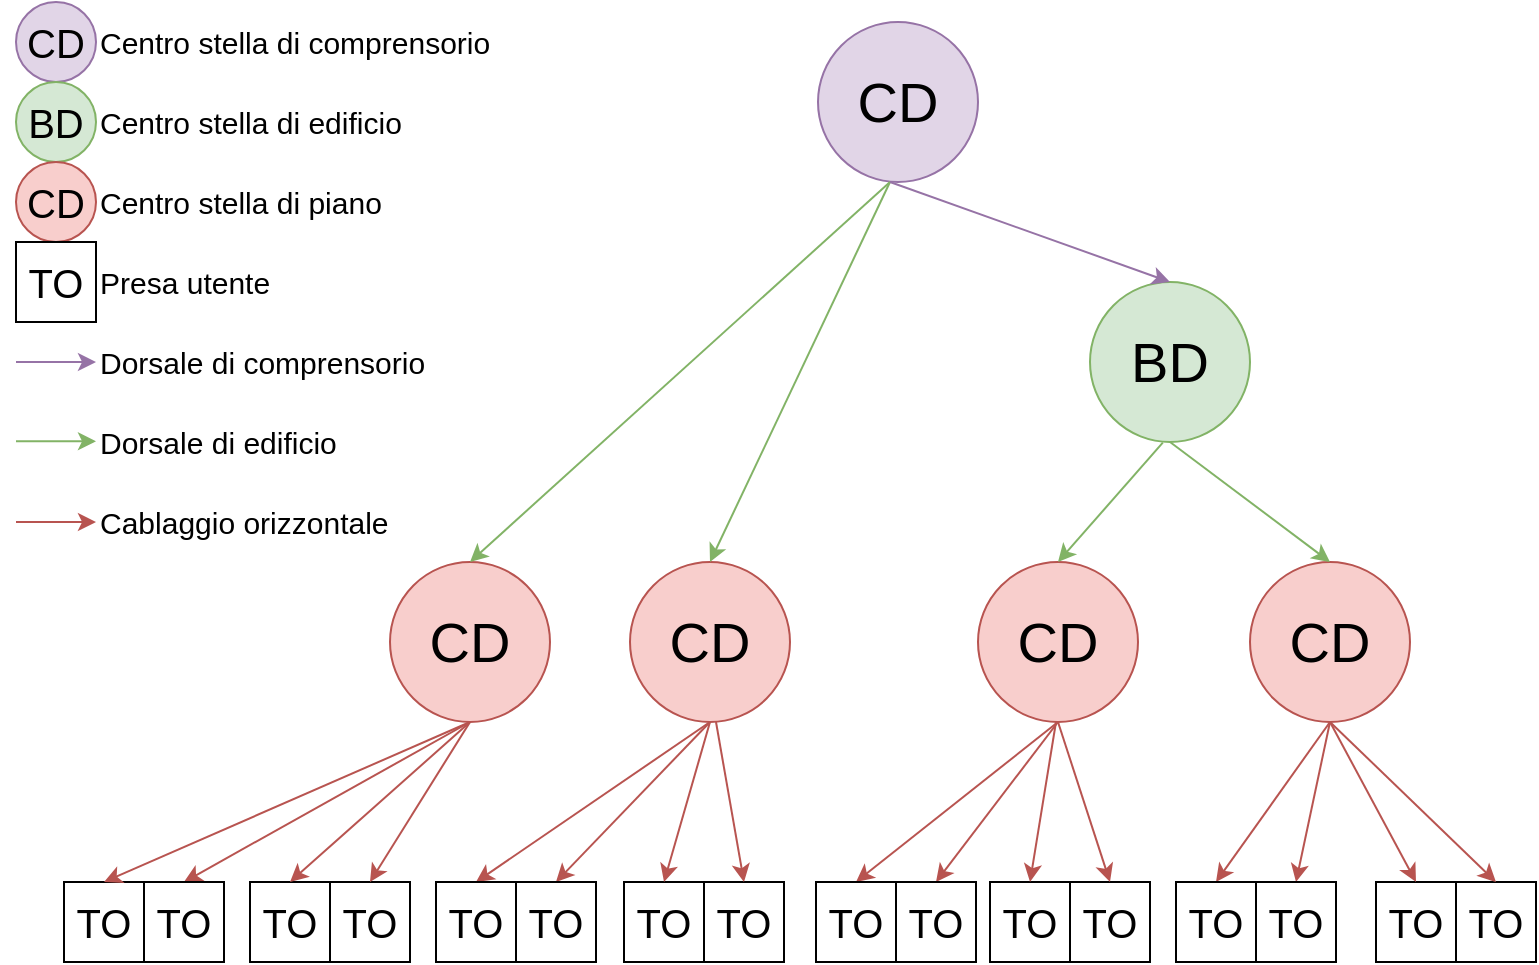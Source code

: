 <mxfile version="13.1.14" type="device"><diagram id="lHKE_YI1tmCpCGSyEBwS" name="Page-1"><mxGraphModel dx="1422" dy="794" grid="0" gridSize="10" guides="1" tooltips="1" connect="1" arrows="1" fold="1" page="1" pageScale="1" pageWidth="827" pageHeight="1169" math="0" shadow="0"><root><mxCell id="0"/><mxCell id="1" parent="0"/><mxCell id="iQvWGxDO4pb14DmDPg-D-1" value="&lt;font style=&quot;font-size: 28px&quot;&gt;CD&lt;/font&gt;" style="ellipse;whiteSpace=wrap;html=1;aspect=fixed;fillColor=#e1d5e7;strokeColor=#9673a6;" parent="1" vertex="1"><mxGeometry x="441" y="50" width="80" height="80" as="geometry"/></mxCell><mxCell id="iQvWGxDO4pb14DmDPg-D-2" value="&lt;font style=&quot;font-size: 28px&quot;&gt;BD&lt;/font&gt;" style="ellipse;whiteSpace=wrap;html=1;aspect=fixed;fillColor=#d5e8d4;strokeColor=#82b366;" parent="1" vertex="1"><mxGeometry x="577" y="180" width="80" height="80" as="geometry"/></mxCell><mxCell id="iQvWGxDO4pb14DmDPg-D-4" value="&lt;font style=&quot;font-size: 28px&quot;&gt;CD&lt;/font&gt;" style="ellipse;whiteSpace=wrap;html=1;aspect=fixed;fillColor=#f8cecc;strokeColor=#b85450;" parent="1" vertex="1"><mxGeometry x="227" y="320" width="80" height="80" as="geometry"/></mxCell><mxCell id="iQvWGxDO4pb14DmDPg-D-5" value="&lt;font style=&quot;font-size: 28px&quot;&gt;CD&lt;/font&gt;" style="ellipse;whiteSpace=wrap;html=1;aspect=fixed;fillColor=#f8cecc;strokeColor=#b85450;" parent="1" vertex="1"><mxGeometry x="347" y="320" width="80" height="80" as="geometry"/></mxCell><mxCell id="iQvWGxDO4pb14DmDPg-D-6" value="&lt;font style=&quot;font-size: 28px&quot;&gt;CD&lt;/font&gt;" style="ellipse;whiteSpace=wrap;html=1;aspect=fixed;fillColor=#f8cecc;strokeColor=#b85450;" parent="1" vertex="1"><mxGeometry x="521" y="320" width="80" height="80" as="geometry"/></mxCell><mxCell id="iQvWGxDO4pb14DmDPg-D-7" value="&lt;font style=&quot;font-size: 28px&quot;&gt;CD&lt;/font&gt;" style="ellipse;whiteSpace=wrap;html=1;aspect=fixed;fillColor=#f8cecc;strokeColor=#b85450;" parent="1" vertex="1"><mxGeometry x="657" y="320" width="80" height="80" as="geometry"/></mxCell><mxCell id="iQvWGxDO4pb14DmDPg-D-8" value="&lt;font style=&quot;font-size: 20px&quot;&gt;TO&lt;/font&gt;" style="whiteSpace=wrap;html=1;aspect=fixed;" parent="1" vertex="1"><mxGeometry x="64" y="480" width="40" height="40" as="geometry"/></mxCell><mxCell id="iQvWGxDO4pb14DmDPg-D-16" value="" style="endArrow=classic;html=1;entryX=0.5;entryY=0;entryDx=0;entryDy=0;fillColor=#d5e8d4;strokeColor=#82b366;" parent="1" target="iQvWGxDO4pb14DmDPg-D-4" edge="1"><mxGeometry width="50" height="50" relative="1" as="geometry"><mxPoint x="477" y="130" as="sourcePoint"/><mxPoint x="507" y="390" as="targetPoint"/></mxGeometry></mxCell><mxCell id="iQvWGxDO4pb14DmDPg-D-18" value="" style="endArrow=classic;html=1;entryX=0.5;entryY=0;entryDx=0;entryDy=0;fillColor=#d5e8d4;strokeColor=#82b366;" parent="1" target="iQvWGxDO4pb14DmDPg-D-5" edge="1"><mxGeometry width="50" height="50" relative="1" as="geometry"><mxPoint x="477" y="130" as="sourcePoint"/><mxPoint x="507" y="390" as="targetPoint"/></mxGeometry></mxCell><mxCell id="iQvWGxDO4pb14DmDPg-D-19" value="" style="endArrow=classic;html=1;entryX=0.5;entryY=0;entryDx=0;entryDy=0;fillColor=#e1d5e7;strokeColor=#9673a6;" parent="1" target="iQvWGxDO4pb14DmDPg-D-2" edge="1"><mxGeometry width="50" height="50" relative="1" as="geometry"><mxPoint x="477" y="130" as="sourcePoint"/><mxPoint x="497" y="200" as="targetPoint"/></mxGeometry></mxCell><mxCell id="iQvWGxDO4pb14DmDPg-D-20" value="" style="endArrow=classic;html=1;exitX=0.455;exitY=1.004;exitDx=0;exitDy=0;exitPerimeter=0;entryX=0.5;entryY=0;entryDx=0;entryDy=0;fillColor=#d5e8d4;strokeColor=#82b366;" parent="1" source="iQvWGxDO4pb14DmDPg-D-2" target="iQvWGxDO4pb14DmDPg-D-6" edge="1"><mxGeometry width="50" height="50" relative="1" as="geometry"><mxPoint x="447" y="250" as="sourcePoint"/><mxPoint x="497" y="200" as="targetPoint"/></mxGeometry></mxCell><mxCell id="iQvWGxDO4pb14DmDPg-D-21" value="" style="endArrow=classic;html=1;entryX=0.5;entryY=0;entryDx=0;entryDy=0;exitX=0.5;exitY=1;exitDx=0;exitDy=0;fillColor=#d5e8d4;strokeColor=#82b366;" parent="1" source="iQvWGxDO4pb14DmDPg-D-2" edge="1"><mxGeometry width="50" height="50" relative="1" as="geometry"><mxPoint x="612" y="262" as="sourcePoint"/><mxPoint x="697" y="320" as="targetPoint"/></mxGeometry></mxCell><mxCell id="iQvWGxDO4pb14DmDPg-D-22" value="" style="endArrow=classic;html=1;exitX=0.5;exitY=1;exitDx=0;exitDy=0;entryX=0.5;entryY=0;entryDx=0;entryDy=0;fillColor=#f8cecc;strokeColor=#b85450;" parent="1" source="iQvWGxDO4pb14DmDPg-D-4" target="iQvWGxDO4pb14DmDPg-D-8" edge="1"><mxGeometry width="50" height="50" relative="1" as="geometry"><mxPoint x="447" y="390" as="sourcePoint"/><mxPoint x="497" y="340" as="targetPoint"/></mxGeometry></mxCell><mxCell id="iQvWGxDO4pb14DmDPg-D-23" value="" style="endArrow=classic;html=1;exitX=0.5;exitY=1;exitDx=0;exitDy=0;entryX=0.5;entryY=0;entryDx=0;entryDy=0;fillColor=#f8cecc;strokeColor=#b85450;" parent="1" source="iQvWGxDO4pb14DmDPg-D-4" target="iQvWGxDO4pb14DmDPg-D-44" edge="1"><mxGeometry width="50" height="50" relative="1" as="geometry"><mxPoint x="447" y="390" as="sourcePoint"/><mxPoint x="242" y="480" as="targetPoint"/></mxGeometry></mxCell><mxCell id="iQvWGxDO4pb14DmDPg-D-24" value="" style="endArrow=classic;html=1;exitX=0.5;exitY=1;exitDx=0;exitDy=0;entryX=0.5;entryY=0;entryDx=0;entryDy=0;fillColor=#f8cecc;strokeColor=#b85450;" parent="1" source="iQvWGxDO4pb14DmDPg-D-5" target="iQvWGxDO4pb14DmDPg-D-47" edge="1"><mxGeometry width="50" height="50" relative="1" as="geometry"><mxPoint x="447" y="390" as="sourcePoint"/><mxPoint x="327" y="480" as="targetPoint"/></mxGeometry></mxCell><mxCell id="iQvWGxDO4pb14DmDPg-D-25" value="" style="endArrow=classic;html=1;exitX=0.5;exitY=1;exitDx=0;exitDy=0;entryX=0.5;entryY=0;entryDx=0;entryDy=0;fillColor=#f8cecc;strokeColor=#b85450;" parent="1" source="iQvWGxDO4pb14DmDPg-D-5" target="iQvWGxDO4pb14DmDPg-D-48" edge="1"><mxGeometry width="50" height="50" relative="1" as="geometry"><mxPoint x="447" y="390" as="sourcePoint"/><mxPoint x="432" y="480" as="targetPoint"/></mxGeometry></mxCell><mxCell id="iQvWGxDO4pb14DmDPg-D-26" value="" style="endArrow=classic;html=1;exitX=0.5;exitY=1;exitDx=0;exitDy=0;entryX=0.5;entryY=0;entryDx=0;entryDy=0;fillColor=#f8cecc;strokeColor=#b85450;" parent="1" source="iQvWGxDO4pb14DmDPg-D-6" target="iQvWGxDO4pb14DmDPg-D-51" edge="1"><mxGeometry width="50" height="50" relative="1" as="geometry"><mxPoint x="447" y="390" as="sourcePoint"/><mxPoint x="532" y="480" as="targetPoint"/></mxGeometry></mxCell><mxCell id="iQvWGxDO4pb14DmDPg-D-27" value="" style="endArrow=classic;html=1;exitX=0.5;exitY=1;exitDx=0;exitDy=0;entryX=0.5;entryY=0;entryDx=0;entryDy=0;fillColor=#f8cecc;strokeColor=#b85450;" parent="1" source="iQvWGxDO4pb14DmDPg-D-6" target="iQvWGxDO4pb14DmDPg-D-52" edge="1"><mxGeometry width="50" height="50" relative="1" as="geometry"><mxPoint x="447" y="390" as="sourcePoint"/><mxPoint x="612" y="480" as="targetPoint"/></mxGeometry></mxCell><mxCell id="iQvWGxDO4pb14DmDPg-D-28" value="" style="endArrow=classic;html=1;exitX=0.5;exitY=1;exitDx=0;exitDy=0;entryX=0.5;entryY=0;entryDx=0;entryDy=0;fillColor=#f8cecc;strokeColor=#b85450;" parent="1" target="iQvWGxDO4pb14DmDPg-D-55" edge="1"><mxGeometry width="50" height="50" relative="1" as="geometry"><mxPoint x="697" y="400" as="sourcePoint"/><mxPoint x="712" y="480" as="targetPoint"/></mxGeometry></mxCell><mxCell id="iQvWGxDO4pb14DmDPg-D-29" value="" style="endArrow=classic;html=1;exitX=0.5;exitY=1;exitDx=0;exitDy=0;entryX=0.5;entryY=0;entryDx=0;entryDy=0;fillColor=#f8cecc;strokeColor=#b85450;" parent="1" target="iQvWGxDO4pb14DmDPg-D-56" edge="1"><mxGeometry width="50" height="50" relative="1" as="geometry"><mxPoint x="697" y="400" as="sourcePoint"/><mxPoint x="802" y="480" as="targetPoint"/></mxGeometry></mxCell><mxCell id="iQvWGxDO4pb14DmDPg-D-30" value="&lt;font style=&quot;font-size: 20px&quot;&gt;CD&lt;/font&gt;" style="ellipse;whiteSpace=wrap;html=1;aspect=fixed;fillColor=#e1d5e7;strokeColor=#9673a6;" parent="1" vertex="1"><mxGeometry x="40" y="40" width="40" height="40" as="geometry"/></mxCell><mxCell id="iQvWGxDO4pb14DmDPg-D-31" value="&lt;font style=&quot;font-size: 20px;&quot;&gt;BD&lt;/font&gt;" style="ellipse;whiteSpace=wrap;html=1;aspect=fixed;fillColor=#d5e8d4;strokeColor=#82b366;fontSize=20;" parent="1" vertex="1"><mxGeometry x="40" y="80" width="40" height="40" as="geometry"/></mxCell><mxCell id="iQvWGxDO4pb14DmDPg-D-32" value="&lt;font style=&quot;font-size: 20px;&quot;&gt;CD&lt;/font&gt;" style="ellipse;whiteSpace=wrap;html=1;aspect=fixed;fillColor=#f8cecc;strokeColor=#b85450;fontSize=20;" parent="1" vertex="1"><mxGeometry x="40" y="120" width="40" height="40" as="geometry"/></mxCell><mxCell id="iQvWGxDO4pb14DmDPg-D-33" value="" style="endArrow=classic;html=1;fillColor=#d5e8d4;strokeColor=#82b366;" parent="1" edge="1"><mxGeometry width="50" height="50" relative="1" as="geometry"><mxPoint x="40" y="259.66" as="sourcePoint"/><mxPoint x="80" y="259.66" as="targetPoint"/></mxGeometry></mxCell><mxCell id="iQvWGxDO4pb14DmDPg-D-34" value="" style="endArrow=classic;html=1;fillColor=#e1d5e7;strokeColor=#9673a6;" parent="1" edge="1"><mxGeometry width="50" height="50" relative="1" as="geometry"><mxPoint x="40" y="220" as="sourcePoint"/><mxPoint x="80" y="220" as="targetPoint"/></mxGeometry></mxCell><mxCell id="iQvWGxDO4pb14DmDPg-D-35" value="" style="endArrow=classic;html=1;fillColor=#f8cecc;strokeColor=#b85450;" parent="1" edge="1"><mxGeometry width="50" height="50" relative="1" as="geometry"><mxPoint x="40" y="300" as="sourcePoint"/><mxPoint x="80" y="300" as="targetPoint"/></mxGeometry></mxCell><mxCell id="iQvWGxDO4pb14DmDPg-D-36" value="&lt;font style=&quot;font-size: 20px&quot;&gt;TO&lt;/font&gt;" style="whiteSpace=wrap;html=1;aspect=fixed;" parent="1" vertex="1"><mxGeometry x="40" y="160" width="40" height="40" as="geometry"/></mxCell><mxCell id="iQvWGxDO4pb14DmDPg-D-37" value="Centro stella di comprensorio" style="text;html=1;strokeColor=none;fillColor=none;align=left;verticalAlign=middle;whiteSpace=wrap;rounded=0;fontSize=15;" parent="1" vertex="1"><mxGeometry x="80" y="50" width="270" height="20" as="geometry"/></mxCell><mxCell id="iQvWGxDO4pb14DmDPg-D-38" value="Centro stella di edificio" style="text;html=1;strokeColor=none;fillColor=none;align=left;verticalAlign=middle;whiteSpace=wrap;rounded=0;fontSize=15;" parent="1" vertex="1"><mxGeometry x="80" y="90" width="270" height="20" as="geometry"/></mxCell><mxCell id="iQvWGxDO4pb14DmDPg-D-39" value="Centro stella di piano" style="text;html=1;strokeColor=none;fillColor=none;align=left;verticalAlign=middle;whiteSpace=wrap;rounded=0;fontSize=15;" parent="1" vertex="1"><mxGeometry x="80" y="130" width="270" height="20" as="geometry"/></mxCell><mxCell id="iQvWGxDO4pb14DmDPg-D-40" value="Presa utente" style="text;html=1;strokeColor=none;fillColor=none;align=left;verticalAlign=middle;whiteSpace=wrap;rounded=0;fontSize=15;" parent="1" vertex="1"><mxGeometry x="80" y="170" width="270" height="20" as="geometry"/></mxCell><mxCell id="iQvWGxDO4pb14DmDPg-D-41" value="Dorsale di comprensorio" style="text;html=1;strokeColor=none;fillColor=none;align=left;verticalAlign=middle;whiteSpace=wrap;rounded=0;fontSize=15;" parent="1" vertex="1"><mxGeometry x="80" y="210" width="270" height="20" as="geometry"/></mxCell><mxCell id="iQvWGxDO4pb14DmDPg-D-42" value="Dorsale di edificio" style="text;html=1;strokeColor=none;fillColor=none;align=left;verticalAlign=middle;whiteSpace=wrap;rounded=0;fontSize=15;" parent="1" vertex="1"><mxGeometry x="80" y="250" width="270" height="20" as="geometry"/></mxCell><mxCell id="iQvWGxDO4pb14DmDPg-D-43" value="Cablaggio orizzontale" style="text;html=1;strokeColor=none;fillColor=none;align=left;verticalAlign=middle;whiteSpace=wrap;rounded=0;fontSize=15;" parent="1" vertex="1"><mxGeometry x="80" y="290" width="270" height="20" as="geometry"/></mxCell><mxCell id="iQvWGxDO4pb14DmDPg-D-44" value="&lt;font style=&quot;font-size: 20px&quot;&gt;TO&lt;/font&gt;" style="whiteSpace=wrap;html=1;aspect=fixed;" parent="1" vertex="1"><mxGeometry x="104" y="480" width="40" height="40" as="geometry"/></mxCell><mxCell id="iQvWGxDO4pb14DmDPg-D-45" value="&lt;font style=&quot;font-size: 20px&quot;&gt;TO&lt;/font&gt;" style="whiteSpace=wrap;html=1;aspect=fixed;" parent="1" vertex="1"><mxGeometry x="157" y="480" width="40" height="40" as="geometry"/></mxCell><mxCell id="iQvWGxDO4pb14DmDPg-D-46" value="&lt;font style=&quot;font-size: 20px&quot;&gt;TO&lt;/font&gt;" style="whiteSpace=wrap;html=1;aspect=fixed;" parent="1" vertex="1"><mxGeometry x="197" y="480" width="40" height="40" as="geometry"/></mxCell><mxCell id="iQvWGxDO4pb14DmDPg-D-47" value="&lt;font style=&quot;font-size: 20px&quot;&gt;TO&lt;/font&gt;" style="whiteSpace=wrap;html=1;aspect=fixed;" parent="1" vertex="1"><mxGeometry x="250" y="480" width="40" height="40" as="geometry"/></mxCell><mxCell id="iQvWGxDO4pb14DmDPg-D-48" value="&lt;font style=&quot;font-size: 20px&quot;&gt;TO&lt;/font&gt;" style="whiteSpace=wrap;html=1;aspect=fixed;" parent="1" vertex="1"><mxGeometry x="290" y="480" width="40" height="40" as="geometry"/></mxCell><mxCell id="iQvWGxDO4pb14DmDPg-D-49" value="&lt;font style=&quot;font-size: 20px&quot;&gt;TO&lt;/font&gt;" style="whiteSpace=wrap;html=1;aspect=fixed;" parent="1" vertex="1"><mxGeometry x="344" y="480" width="40" height="40" as="geometry"/></mxCell><mxCell id="iQvWGxDO4pb14DmDPg-D-50" value="&lt;font style=&quot;font-size: 20px&quot;&gt;TO&lt;/font&gt;" style="whiteSpace=wrap;html=1;aspect=fixed;" parent="1" vertex="1"><mxGeometry x="384" y="480" width="40" height="40" as="geometry"/></mxCell><mxCell id="iQvWGxDO4pb14DmDPg-D-51" value="&lt;font style=&quot;font-size: 20px&quot;&gt;TO&lt;/font&gt;" style="whiteSpace=wrap;html=1;aspect=fixed;" parent="1" vertex="1"><mxGeometry x="440" y="480" width="40" height="40" as="geometry"/></mxCell><mxCell id="iQvWGxDO4pb14DmDPg-D-52" value="&lt;font style=&quot;font-size: 20px&quot;&gt;TO&lt;/font&gt;" style="whiteSpace=wrap;html=1;aspect=fixed;" parent="1" vertex="1"><mxGeometry x="480" y="480" width="40" height="40" as="geometry"/></mxCell><mxCell id="iQvWGxDO4pb14DmDPg-D-53" value="&lt;font style=&quot;font-size: 20px&quot;&gt;TO&lt;/font&gt;" style="whiteSpace=wrap;html=1;aspect=fixed;" parent="1" vertex="1"><mxGeometry x="527" y="480" width="40" height="40" as="geometry"/></mxCell><mxCell id="iQvWGxDO4pb14DmDPg-D-54" value="&lt;font style=&quot;font-size: 20px&quot;&gt;TO&lt;/font&gt;" style="whiteSpace=wrap;html=1;aspect=fixed;" parent="1" vertex="1"><mxGeometry x="567" y="480" width="40" height="40" as="geometry"/></mxCell><mxCell id="iQvWGxDO4pb14DmDPg-D-55" value="&lt;font style=&quot;font-size: 20px&quot;&gt;TO&lt;/font&gt;" style="whiteSpace=wrap;html=1;aspect=fixed;" parent="1" vertex="1"><mxGeometry x="620" y="480" width="40" height="40" as="geometry"/></mxCell><mxCell id="iQvWGxDO4pb14DmDPg-D-56" value="&lt;font style=&quot;font-size: 20px&quot;&gt;TO&lt;/font&gt;" style="whiteSpace=wrap;html=1;aspect=fixed;" parent="1" vertex="1"><mxGeometry x="660" y="480" width="40" height="40" as="geometry"/></mxCell><mxCell id="iQvWGxDO4pb14DmDPg-D-57" value="" style="endArrow=classic;html=1;exitX=0.5;exitY=1;exitDx=0;exitDy=0;entryX=0.5;entryY=0;entryDx=0;entryDy=0;fillColor=#f8cecc;strokeColor=#b85450;" parent="1" source="iQvWGxDO4pb14DmDPg-D-4" target="iQvWGxDO4pb14DmDPg-D-45" edge="1"><mxGeometry width="50" height="50" relative="1" as="geometry"><mxPoint x="397" y="410" as="sourcePoint"/><mxPoint x="337" y="490" as="targetPoint"/></mxGeometry></mxCell><mxCell id="iQvWGxDO4pb14DmDPg-D-58" value="" style="endArrow=classic;html=1;exitX=0.5;exitY=1;exitDx=0;exitDy=0;entryX=0.5;entryY=0;entryDx=0;entryDy=0;fillColor=#f8cecc;strokeColor=#b85450;" parent="1" source="iQvWGxDO4pb14DmDPg-D-4" target="iQvWGxDO4pb14DmDPg-D-46" edge="1"><mxGeometry width="50" height="50" relative="1" as="geometry"><mxPoint x="280" y="410" as="sourcePoint"/><mxPoint x="220" y="490" as="targetPoint"/></mxGeometry></mxCell><mxCell id="iQvWGxDO4pb14DmDPg-D-60" value="" style="endArrow=classic;html=1;exitX=0.5;exitY=1;exitDx=0;exitDy=0;entryX=0.5;entryY=0;entryDx=0;entryDy=0;fillColor=#f8cecc;strokeColor=#b85450;" parent="1" source="iQvWGxDO4pb14DmDPg-D-5" target="iQvWGxDO4pb14DmDPg-D-49" edge="1"><mxGeometry width="50" height="50" relative="1" as="geometry"><mxPoint x="410" y="440" as="sourcePoint"/><mxPoint x="333" y="520" as="targetPoint"/></mxGeometry></mxCell><mxCell id="iQvWGxDO4pb14DmDPg-D-61" value="" style="endArrow=classic;html=1;entryX=0.5;entryY=0;entryDx=0;entryDy=0;fillColor=#f8cecc;strokeColor=#b85450;" parent="1" target="iQvWGxDO4pb14DmDPg-D-50" edge="1"><mxGeometry width="50" height="50" relative="1" as="geometry"><mxPoint x="390" y="400" as="sourcePoint"/><mxPoint x="353" y="500" as="targetPoint"/></mxGeometry></mxCell><mxCell id="iQvWGxDO4pb14DmDPg-D-62" value="&lt;font style=&quot;font-size: 20px&quot;&gt;TO&lt;/font&gt;" style="whiteSpace=wrap;html=1;aspect=fixed;" parent="1" vertex="1"><mxGeometry x="720" y="480" width="40" height="40" as="geometry"/></mxCell><mxCell id="iQvWGxDO4pb14DmDPg-D-63" value="&lt;font style=&quot;font-size: 20px&quot;&gt;TO&lt;/font&gt;" style="whiteSpace=wrap;html=1;aspect=fixed;" parent="1" vertex="1"><mxGeometry x="760" y="480" width="40" height="40" as="geometry"/></mxCell><mxCell id="iQvWGxDO4pb14DmDPg-D-64" value="" style="endArrow=classic;html=1;entryX=0.5;entryY=0;entryDx=0;entryDy=0;fillColor=#f8cecc;strokeColor=#b85450;" parent="1" target="iQvWGxDO4pb14DmDPg-D-53" edge="1"><mxGeometry width="50" height="50" relative="1" as="geometry"><mxPoint x="560" y="400" as="sourcePoint"/><mxPoint x="509" y="510" as="targetPoint"/></mxGeometry></mxCell><mxCell id="iQvWGxDO4pb14DmDPg-D-65" value="" style="endArrow=classic;html=1;exitX=0.5;exitY=1;exitDx=0;exitDy=0;entryX=0.5;entryY=0;entryDx=0;entryDy=0;fillColor=#f8cecc;strokeColor=#b85450;" parent="1" source="iQvWGxDO4pb14DmDPg-D-6" target="iQvWGxDO4pb14DmDPg-D-54" edge="1"><mxGeometry width="50" height="50" relative="1" as="geometry"><mxPoint x="600" y="430" as="sourcePoint"/><mxPoint x="539" y="510" as="targetPoint"/></mxGeometry></mxCell><mxCell id="iQvWGxDO4pb14DmDPg-D-66" value="" style="endArrow=classic;html=1;exitX=0.5;exitY=1;exitDx=0;exitDy=0;entryX=0.5;entryY=0;entryDx=0;entryDy=0;fillColor=#f8cecc;strokeColor=#b85450;" parent="1" source="iQvWGxDO4pb14DmDPg-D-7" target="iQvWGxDO4pb14DmDPg-D-62" edge="1"><mxGeometry width="50" height="50" relative="1" as="geometry"><mxPoint x="740" y="430" as="sourcePoint"/><mxPoint x="679" y="510" as="targetPoint"/></mxGeometry></mxCell><mxCell id="iQvWGxDO4pb14DmDPg-D-67" value="" style="endArrow=classic;html=1;entryX=0.5;entryY=0;entryDx=0;entryDy=0;fillColor=#f8cecc;strokeColor=#b85450;exitX=0.5;exitY=1;exitDx=0;exitDy=0;" parent="1" source="iQvWGxDO4pb14DmDPg-D-7" target="iQvWGxDO4pb14DmDPg-D-63" edge="1"><mxGeometry width="50" height="50" relative="1" as="geometry"><mxPoint x="700" y="410" as="sourcePoint"/><mxPoint x="709" y="500" as="targetPoint"/></mxGeometry></mxCell></root></mxGraphModel></diagram></mxfile>